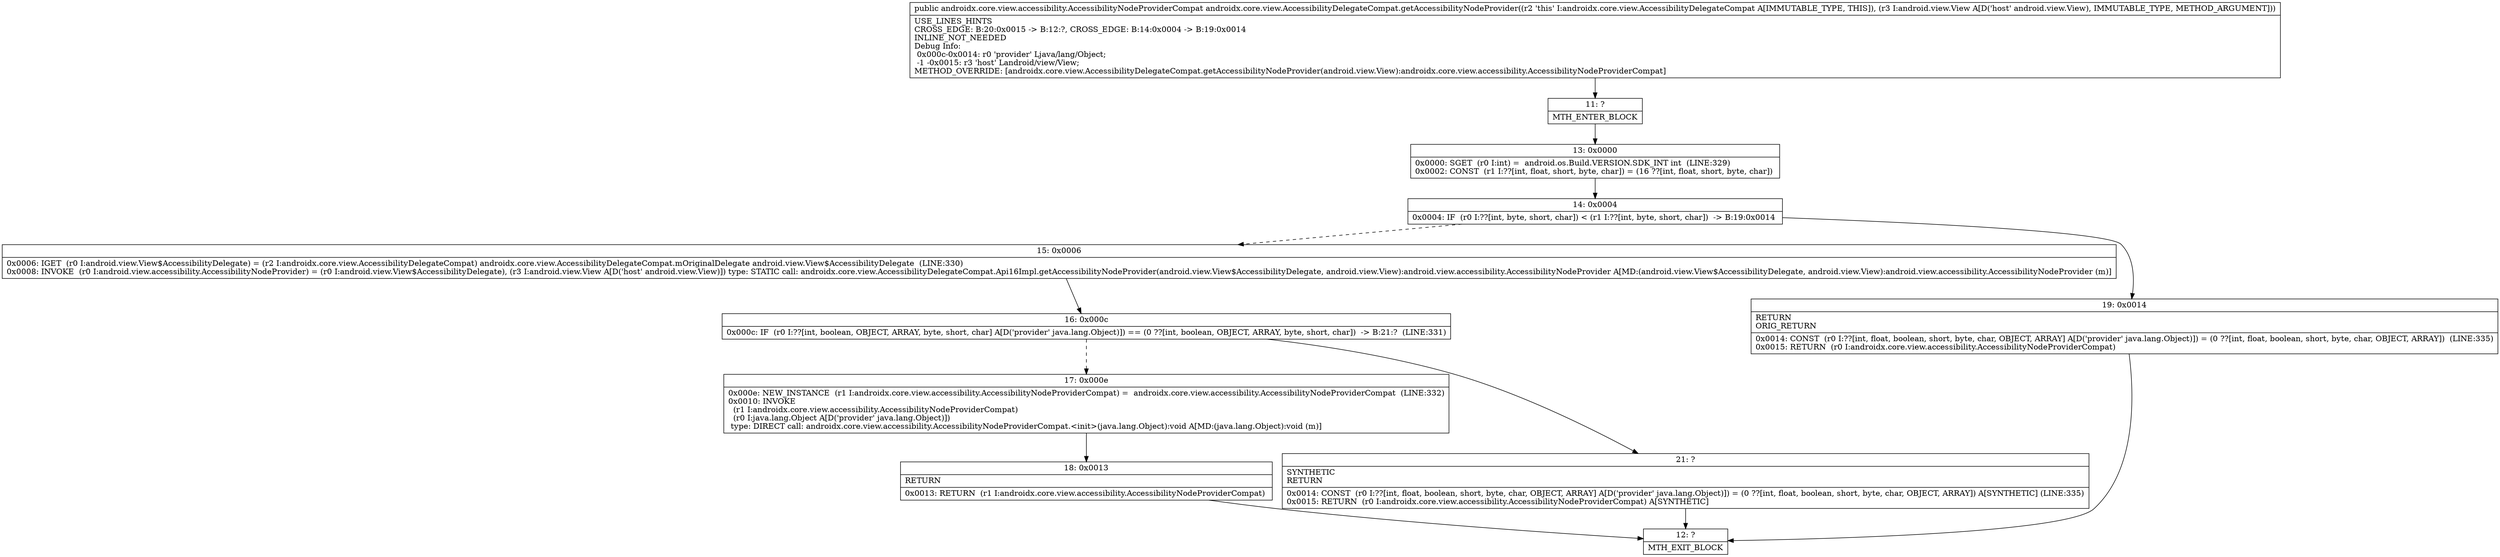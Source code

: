 digraph "CFG forandroidx.core.view.AccessibilityDelegateCompat.getAccessibilityNodeProvider(Landroid\/view\/View;)Landroidx\/core\/view\/accessibility\/AccessibilityNodeProviderCompat;" {
Node_11 [shape=record,label="{11\:\ ?|MTH_ENTER_BLOCK\l}"];
Node_13 [shape=record,label="{13\:\ 0x0000|0x0000: SGET  (r0 I:int) =  android.os.Build.VERSION.SDK_INT int  (LINE:329)\l0x0002: CONST  (r1 I:??[int, float, short, byte, char]) = (16 ??[int, float, short, byte, char]) \l}"];
Node_14 [shape=record,label="{14\:\ 0x0004|0x0004: IF  (r0 I:??[int, byte, short, char]) \< (r1 I:??[int, byte, short, char])  \-\> B:19:0x0014 \l}"];
Node_15 [shape=record,label="{15\:\ 0x0006|0x0006: IGET  (r0 I:android.view.View$AccessibilityDelegate) = (r2 I:androidx.core.view.AccessibilityDelegateCompat) androidx.core.view.AccessibilityDelegateCompat.mOriginalDelegate android.view.View$AccessibilityDelegate  (LINE:330)\l0x0008: INVOKE  (r0 I:android.view.accessibility.AccessibilityNodeProvider) = (r0 I:android.view.View$AccessibilityDelegate), (r3 I:android.view.View A[D('host' android.view.View)]) type: STATIC call: androidx.core.view.AccessibilityDelegateCompat.Api16Impl.getAccessibilityNodeProvider(android.view.View$AccessibilityDelegate, android.view.View):android.view.accessibility.AccessibilityNodeProvider A[MD:(android.view.View$AccessibilityDelegate, android.view.View):android.view.accessibility.AccessibilityNodeProvider (m)]\l}"];
Node_16 [shape=record,label="{16\:\ 0x000c|0x000c: IF  (r0 I:??[int, boolean, OBJECT, ARRAY, byte, short, char] A[D('provider' java.lang.Object)]) == (0 ??[int, boolean, OBJECT, ARRAY, byte, short, char])  \-\> B:21:?  (LINE:331)\l}"];
Node_17 [shape=record,label="{17\:\ 0x000e|0x000e: NEW_INSTANCE  (r1 I:androidx.core.view.accessibility.AccessibilityNodeProviderCompat) =  androidx.core.view.accessibility.AccessibilityNodeProviderCompat  (LINE:332)\l0x0010: INVOKE  \l  (r1 I:androidx.core.view.accessibility.AccessibilityNodeProviderCompat)\l  (r0 I:java.lang.Object A[D('provider' java.lang.Object)])\l type: DIRECT call: androidx.core.view.accessibility.AccessibilityNodeProviderCompat.\<init\>(java.lang.Object):void A[MD:(java.lang.Object):void (m)]\l}"];
Node_18 [shape=record,label="{18\:\ 0x0013|RETURN\l|0x0013: RETURN  (r1 I:androidx.core.view.accessibility.AccessibilityNodeProviderCompat) \l}"];
Node_12 [shape=record,label="{12\:\ ?|MTH_EXIT_BLOCK\l}"];
Node_21 [shape=record,label="{21\:\ ?|SYNTHETIC\lRETURN\l|0x0014: CONST  (r0 I:??[int, float, boolean, short, byte, char, OBJECT, ARRAY] A[D('provider' java.lang.Object)]) = (0 ??[int, float, boolean, short, byte, char, OBJECT, ARRAY]) A[SYNTHETIC] (LINE:335)\l0x0015: RETURN  (r0 I:androidx.core.view.accessibility.AccessibilityNodeProviderCompat) A[SYNTHETIC]\l}"];
Node_19 [shape=record,label="{19\:\ 0x0014|RETURN\lORIG_RETURN\l|0x0014: CONST  (r0 I:??[int, float, boolean, short, byte, char, OBJECT, ARRAY] A[D('provider' java.lang.Object)]) = (0 ??[int, float, boolean, short, byte, char, OBJECT, ARRAY])  (LINE:335)\l0x0015: RETURN  (r0 I:androidx.core.view.accessibility.AccessibilityNodeProviderCompat) \l}"];
MethodNode[shape=record,label="{public androidx.core.view.accessibility.AccessibilityNodeProviderCompat androidx.core.view.AccessibilityDelegateCompat.getAccessibilityNodeProvider((r2 'this' I:androidx.core.view.AccessibilityDelegateCompat A[IMMUTABLE_TYPE, THIS]), (r3 I:android.view.View A[D('host' android.view.View), IMMUTABLE_TYPE, METHOD_ARGUMENT]))  | USE_LINES_HINTS\lCROSS_EDGE: B:20:0x0015 \-\> B:12:?, CROSS_EDGE: B:14:0x0004 \-\> B:19:0x0014\lINLINE_NOT_NEEDED\lDebug Info:\l  0x000c\-0x0014: r0 'provider' Ljava\/lang\/Object;\l  \-1 \-0x0015: r3 'host' Landroid\/view\/View;\lMETHOD_OVERRIDE: [androidx.core.view.AccessibilityDelegateCompat.getAccessibilityNodeProvider(android.view.View):androidx.core.view.accessibility.AccessibilityNodeProviderCompat]\l}"];
MethodNode -> Node_11;Node_11 -> Node_13;
Node_13 -> Node_14;
Node_14 -> Node_15[style=dashed];
Node_14 -> Node_19;
Node_15 -> Node_16;
Node_16 -> Node_17[style=dashed];
Node_16 -> Node_21;
Node_17 -> Node_18;
Node_18 -> Node_12;
Node_21 -> Node_12;
Node_19 -> Node_12;
}

